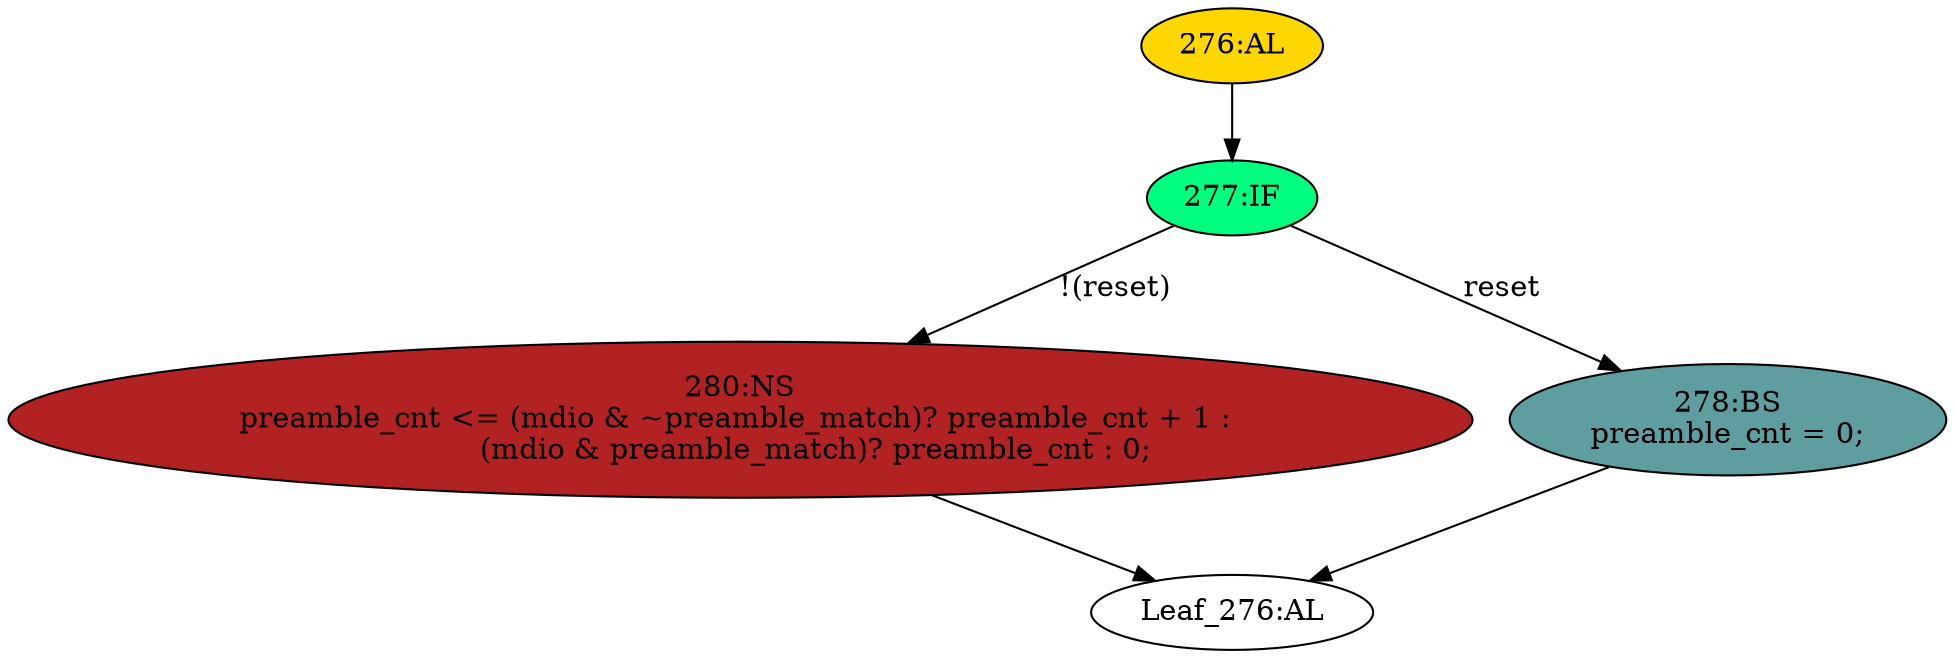 strict digraph "" {
	node [label="\N"];
	"276:AL"	 [ast="<pyverilog.vparser.ast.Always object at 0x7f2608cee590>",
		clk_sens=True,
		fillcolor=gold,
		label="276:AL",
		sens="['mdc', 'reset']",
		statements="[]",
		style=filled,
		typ=Always,
		use_var="['reset', 'preamble_match', 'mdio', 'preamble_cnt']"];
	"277:IF"	 [ast="<pyverilog.vparser.ast.IfStatement object at 0x7f2608cee710>",
		fillcolor=springgreen,
		label="277:IF",
		statements="[]",
		style=filled,
		typ=IfStatement];
	"276:AL" -> "277:IF"	 [cond="[]",
		lineno=None];
	"280:NS"	 [ast="<pyverilog.vparser.ast.NonblockingSubstitution object at 0x7f2608cee790>",
		fillcolor=firebrick,
		label="280:NS
preamble_cnt <= (mdio & ~preamble_match)? preamble_cnt + 1 : 
                (mdio & preamble_match)? preamble_cnt : 0;",
		statements="[<pyverilog.vparser.ast.NonblockingSubstitution object at 0x7f2608cee790>]",
		style=filled,
		typ=NonblockingSubstitution];
	"277:IF" -> "280:NS"	 [cond="['reset']",
		label="!(reset)",
		lineno=277];
	"278:BS"	 [ast="<pyverilog.vparser.ast.BlockingSubstitution object at 0x7f2608ceed50>",
		fillcolor=cadetblue,
		label="278:BS
preamble_cnt = 0;",
		statements="[<pyverilog.vparser.ast.BlockingSubstitution object at 0x7f2608ceed50>]",
		style=filled,
		typ=BlockingSubstitution];
	"277:IF" -> "278:BS"	 [cond="['reset']",
		label=reset,
		lineno=277];
	"Leaf_276:AL"	 [def_var="['preamble_cnt']",
		label="Leaf_276:AL"];
	"280:NS" -> "Leaf_276:AL"	 [cond="[]",
		lineno=None];
	"278:BS" -> "Leaf_276:AL"	 [cond="[]",
		lineno=None];
}
